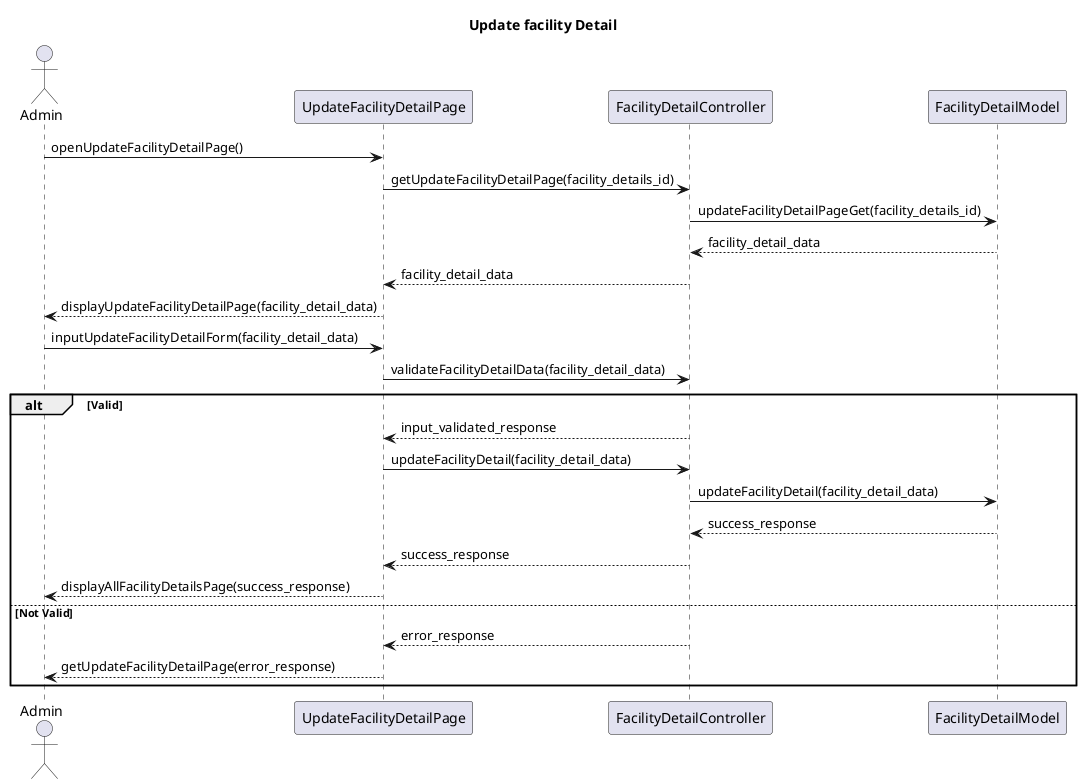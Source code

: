 @startuml
title Update facility Detail
actor Admin as act
participant UpdateFacilityDetailPage as view
participant FacilityDetailController as ctrl
participant FacilityDetailModel as model

act -> view : openUpdateFacilityDetailPage()
view -> ctrl : getUpdateFacilityDetailPage(facility_details_id)
ctrl -> model : updateFacilityDetailPageGet(facility_details_id)
model --> ctrl : facility_detail_data
ctrl --> view : facility_detail_data
view --> act : displayUpdateFacilityDetailPage(facility_detail_data)

    act->view : inputUpdateFacilityDetailForm(facility_detail_data)
    view->ctrl : validateFacilityDetailData(facility_detail_data)
        alt Valid
        ctrl-->view:input_validated_response
        view->ctrl: updateFacilityDetail(facility_detail_data)
        ctrl->model: updateFacilityDetail(facility_detail_data)
        model --> ctrl: success_response
        ctrl --> view: success_response
        view-->act: displayAllFacilityDetailsPage(success_response)
        else Not Valid
        ctrl --> view: error_response
        view-->act: getUpdateFacilityDetailPage(error_response)
        end


@enduml
